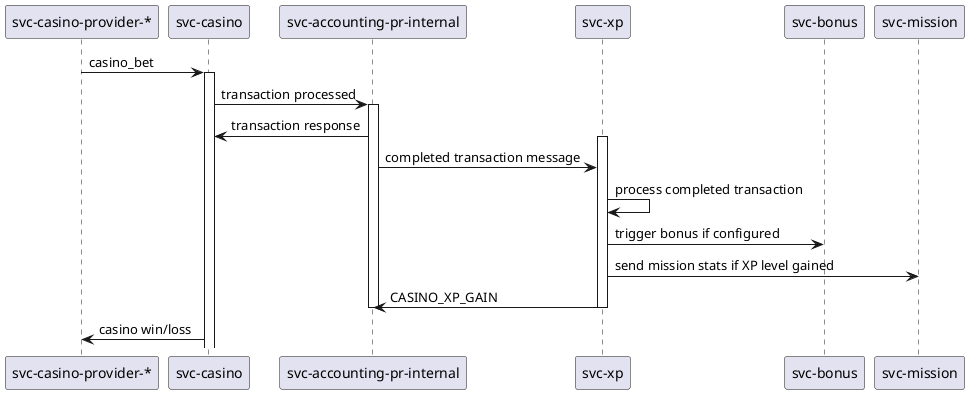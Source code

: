 .Basic Flow
[plantuml]
----

@startuml

participant "svc-casino-provider-*" as scp
participant "svc-casino" as svccasino
participant "svc-accounting-pr-internal" as svcacctint
participant "svc-xp" as svcxp
participant "svc-bonus" as svcbonus
participant "svc-mission" as svcmission

scp->svccasino: casino_bet
activate svccasino
svccasino->svcacctint: transaction processed
activate svcacctint
svcacctint->svccasino: transaction response
activate svcxp
svcacctint->svcxp: completed transaction message
svcxp->svcxp: process completed transaction
svcxp->svcbonus: trigger bonus if configured
svcxp->svcmission: send mission stats if XP level gained
svcxp->svcacctint: CASINO_XP_GAIN
deactivate svcxp
deactivate svcacctint
svccasino->scp: casino win/loss

@enduml
----